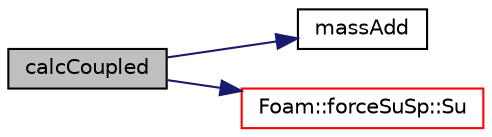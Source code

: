 digraph "calcCoupled"
{
  bgcolor="transparent";
  edge [fontname="Helvetica",fontsize="10",labelfontname="Helvetica",labelfontsize="10"];
  node [fontname="Helvetica",fontsize="10",shape=record];
  rankdir="LR";
  Node1 [label="calcCoupled",height=0.2,width=0.4,color="black", fillcolor="grey75", style="filled", fontcolor="black"];
  Node1 -> Node2 [color="midnightblue",fontsize="10",style="solid",fontname="Helvetica"];
  Node2 [label="massAdd",height=0.2,width=0.4,color="black",URL="$a02918.html#a3f271ab8247c7c2e0c7eb6fe95e2add2",tooltip="Return the added mass. "];
  Node1 -> Node3 [color="midnightblue",fontsize="10",style="solid",fontname="Helvetica"];
  Node3 [label="Foam::forceSuSp::Su",height=0.2,width=0.4,color="red",URL="$a00872.html#aae4f608b4e0e95175a5b210d2a28a71a",tooltip="Return const access to the explicit contribution [kg.m/s2]. "];
}
